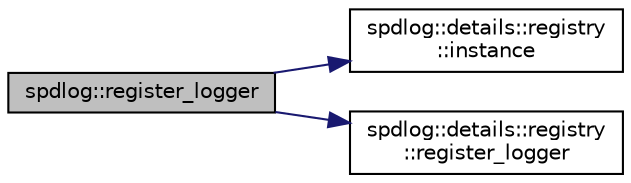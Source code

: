 digraph "spdlog::register_logger"
{
  edge [fontname="Helvetica",fontsize="10",labelfontname="Helvetica",labelfontsize="10"];
  node [fontname="Helvetica",fontsize="10",shape=record];
  rankdir="LR";
  Node1 [label="spdlog::register_logger",height=0.2,width=0.4,color="black", fillcolor="grey75", style="filled" fontcolor="black"];
  Node1 -> Node2 [color="midnightblue",fontsize="10",style="solid",fontname="Helvetica"];
  Node2 [label="spdlog::details::registry\l::instance",height=0.2,width=0.4,color="black", fillcolor="white", style="filled",URL="$classspdlog_1_1details_1_1registry.html#a58a1bbb352f751f6b729bc57bfadd6be"];
  Node1 -> Node3 [color="midnightblue",fontsize="10",style="solid",fontname="Helvetica"];
  Node3 [label="spdlog::details::registry\l::register_logger",height=0.2,width=0.4,color="black", fillcolor="white", style="filled",URL="$classspdlog_1_1details_1_1registry.html#ab77fb7513b2e3e6442a83f037543e391"];
}
